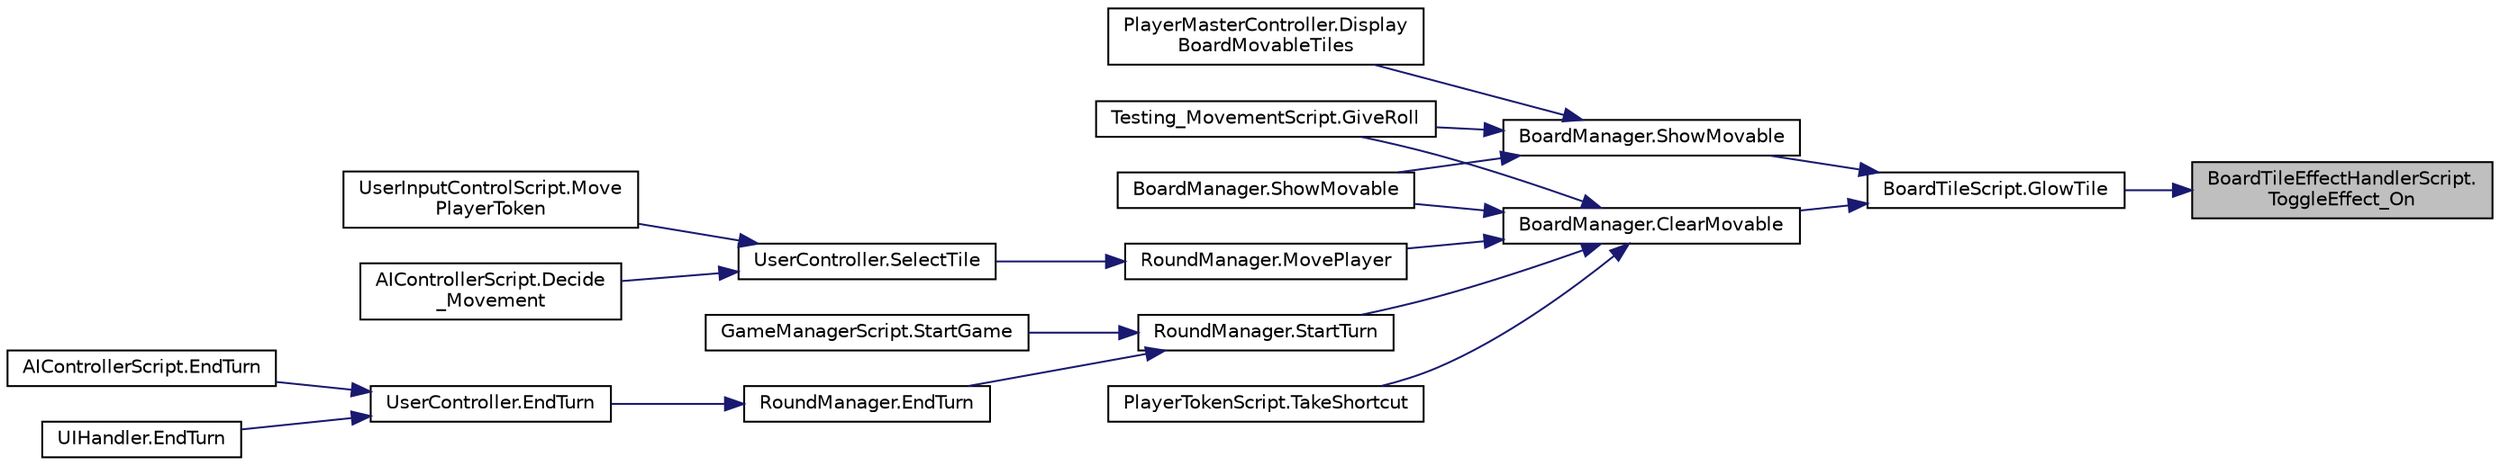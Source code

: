 digraph "BoardTileEffectHandlerScript.ToggleEffect_On"
{
 // LATEX_PDF_SIZE
  edge [fontname="Helvetica",fontsize="10",labelfontname="Helvetica",labelfontsize="10"];
  node [fontname="Helvetica",fontsize="10",shape=record];
  rankdir="RL";
  Node1 [label="BoardTileEffectHandlerScript.\lToggleEffect_On",height=0.2,width=0.4,color="black", fillcolor="grey75", style="filled", fontcolor="black",tooltip="turn on the effect for when player can move to that tile"];
  Node1 -> Node2 [dir="back",color="midnightblue",fontsize="10",style="solid"];
  Node2 [label="BoardTileScript.GlowTile",height=0.2,width=0.4,color="black", fillcolor="white", style="filled",URL="$class_board_tile_script.html#a3ff1d3c491fe4d7e421a624ac0b5be6f",tooltip="setting the glow on the tile"];
  Node2 -> Node3 [dir="back",color="midnightblue",fontsize="10",style="solid"];
  Node3 [label="BoardManager.ClearMovable",height=0.2,width=0.4,color="black", fillcolor="white", style="filled",URL="$class_board_manager.html#a653d38723d03f890d38a1b68a855c569",tooltip=" "];
  Node3 -> Node4 [dir="back",color="midnightblue",fontsize="10",style="solid"];
  Node4 [label="Testing_MovementScript.GiveRoll",height=0.2,width=0.4,color="black", fillcolor="white", style="filled",URL="$class_testing___movement_script.html#a8bd90f3857ba3610ef23e0a5d7e4879a",tooltip="give a select value for the player roll"];
  Node3 -> Node5 [dir="back",color="midnightblue",fontsize="10",style="solid"];
  Node5 [label="RoundManager.MovePlayer",height=0.2,width=0.4,color="black", fillcolor="white", style="filled",URL="$class_round_manager.html#adfd4f66436e06c12a25c9236b629f369",tooltip="moving the current player to the selected tile"];
  Node5 -> Node6 [dir="back",color="midnightblue",fontsize="10",style="solid"];
  Node6 [label="UserController.SelectTile",height=0.2,width=0.4,color="black", fillcolor="white", style="filled",URL="$class_user_controller.html#af896aefe0262e0d8f07fa5f18592877d",tooltip=" "];
  Node6 -> Node7 [dir="back",color="midnightblue",fontsize="10",style="solid"];
  Node7 [label="AIControllerScript.Decide\l_Movement",height=0.2,width=0.4,color="black", fillcolor="white", style="filled",URL="$class_a_i_controller_script.html#af04897fa0ae4ed5e472dea79bce8d7df",tooltip="Decides where the AI should move to this should match the flow chart of the AI"];
  Node6 -> Node8 [dir="back",color="midnightblue",fontsize="10",style="solid"];
  Node8 [label="UserInputControlScript.Move\lPlayerToken",height=0.2,width=0.4,color="black", fillcolor="white", style="filled",URL="$class_user_input_control_script.html#a13be570929e27dad6d3d452ccd5f52eb",tooltip="move player token to the tile the cursor is on"];
  Node3 -> Node9 [dir="back",color="midnightblue",fontsize="10",style="solid"];
  Node9 [label="BoardManager.ShowMovable",height=0.2,width=0.4,color="black", fillcolor="white", style="filled",URL="$class_board_manager.html#a7607382dac3371733cee2f30a8ba6f25",tooltip=" "];
  Node3 -> Node10 [dir="back",color="midnightblue",fontsize="10",style="solid"];
  Node10 [label="RoundManager.StartTurn",height=0.2,width=0.4,color="black", fillcolor="white", style="filled",URL="$class_round_manager.html#acf644ae21a6f9ebc2a476fc8603e18fc",tooltip="Method for starting the turn"];
  Node10 -> Node11 [dir="back",color="midnightblue",fontsize="10",style="solid"];
  Node11 [label="RoundManager.EndTurn",height=0.2,width=0.4,color="black", fillcolor="white", style="filled",URL="$class_round_manager.html#a29177f2e27c6c4af55dfa3c48d67cfb0",tooltip="Ending the turn. Returns the next player"];
  Node11 -> Node12 [dir="back",color="midnightblue",fontsize="10",style="solid"];
  Node12 [label="UserController.EndTurn",height=0.2,width=0.4,color="black", fillcolor="white", style="filled",URL="$class_user_controller.html#ab90611f541e20c125133d09b62407f41",tooltip=" "];
  Node12 -> Node13 [dir="back",color="midnightblue",fontsize="10",style="solid"];
  Node13 [label="AIControllerScript.EndTurn",height=0.2,width=0.4,color="black", fillcolor="white", style="filled",URL="$class_a_i_controller_script.html#a9c386cf1258ad897c9a1068804f07ba0",tooltip="have AI to end turn"];
  Node12 -> Node14 [dir="back",color="midnightblue",fontsize="10",style="solid"];
  Node14 [label="UIHandler.EndTurn",height=0.2,width=0.4,color="black", fillcolor="white", style="filled",URL="$class_u_i_handler.html#acc06a1dab8566d9e14f7ab3ae1ffea93",tooltip=" "];
  Node10 -> Node15 [dir="back",color="midnightblue",fontsize="10",style="solid"];
  Node15 [label="GameManagerScript.StartGame",height=0.2,width=0.4,color="black", fillcolor="white", style="filled",URL="$class_game_manager_script.html#a12cbaf1ff00804887619c07c7267cf31",tooltip="starting and initialing the game and it's components"];
  Node3 -> Node16 [dir="back",color="midnightblue",fontsize="10",style="solid"];
  Node16 [label="PlayerTokenScript.TakeShortcut",height=0.2,width=0.4,color="black", fillcolor="white", style="filled",URL="$class_player_token_script.html#acadae9824e11bd147d2c65cbb86ea89d",tooltip=" "];
  Node2 -> Node17 [dir="back",color="midnightblue",fontsize="10",style="solid"];
  Node17 [label="BoardManager.ShowMovable",height=0.2,width=0.4,color="black", fillcolor="white", style="filled",URL="$class_board_manager.html#ad6679de327b4f4b736f06d0d549b72a0",tooltip="mark and showwhich tile the player can move to"];
  Node17 -> Node18 [dir="back",color="midnightblue",fontsize="10",style="solid"];
  Node18 [label="PlayerMasterController.Display\lBoardMovableTiles",height=0.2,width=0.4,color="black", fillcolor="white", style="filled",URL="$class_player_master_controller.html#ac150dd296b7ff1b7b5a856cbdf5af8bf",tooltip="calls the boardManager to display all the tiles that it can move to according to the range of it's mo..."];
  Node17 -> Node4 [dir="back",color="midnightblue",fontsize="10",style="solid"];
  Node17 -> Node9 [dir="back",color="midnightblue",fontsize="10",style="solid"];
}
